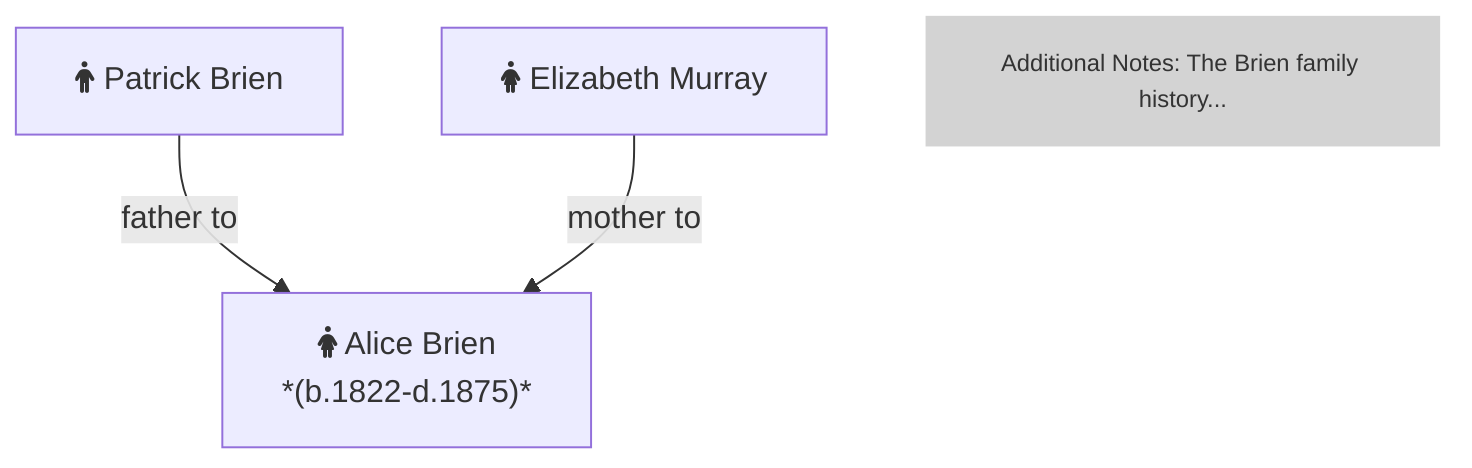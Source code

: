 %% Alice of Patrick Brien and Elizabeth Murray Ratoath
flowchart TD
    p["fa:fa-person Patrick Brien"]
    e["fa:fa-person-dress Elizabeth Murray"]
    A["fa:fa-person-dress Alice Brien<br>*(b.1822-d.1875)*"]

    p -- father to --> A
    e -- mother to --> A


%% Freestanding text at the end of the chart
    text["Additional Notes: The Brien family history..."]
    style text fill:#d3d3d3, stroke:none, font-size:12px